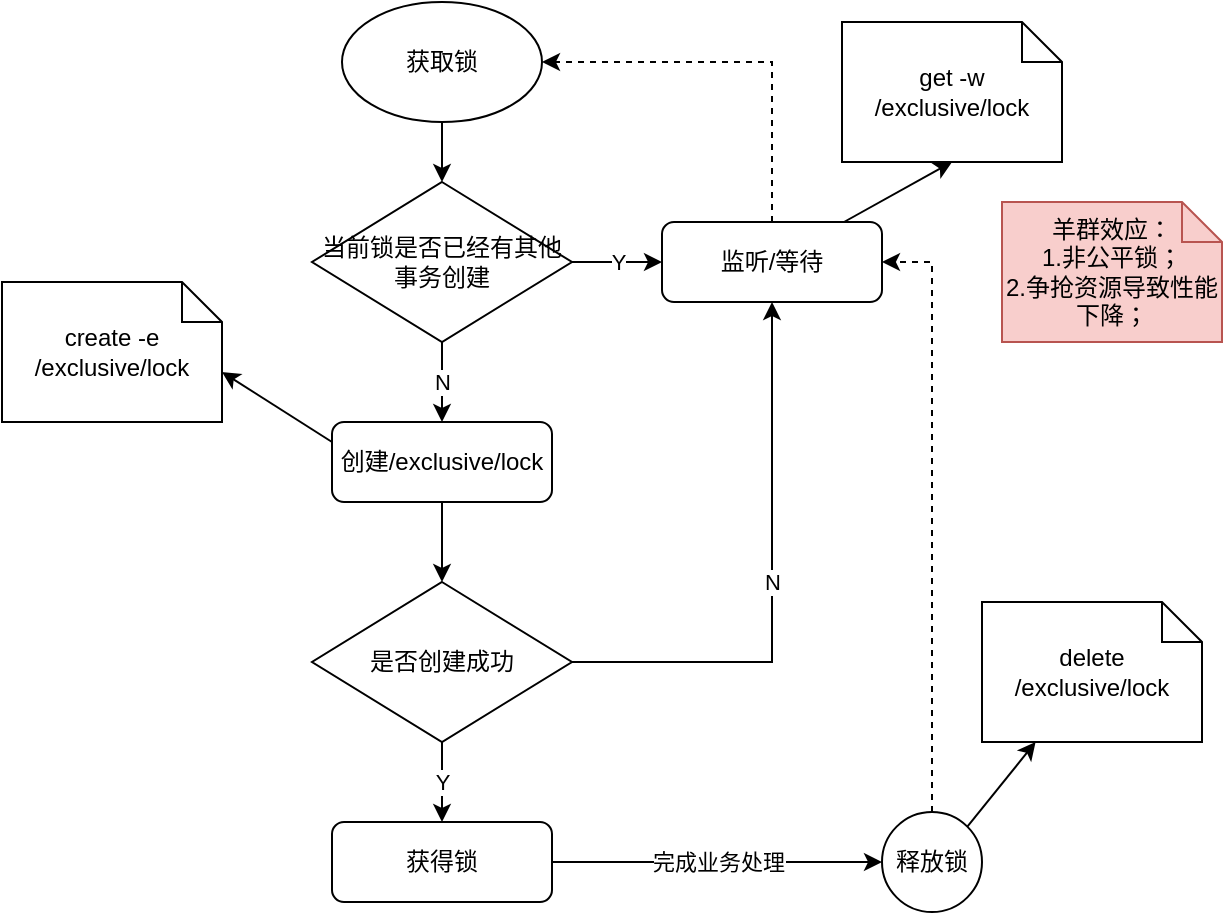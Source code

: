 <mxfile version="20.4.0" type="github" pages="2">
  <diagram id="Qyq_4s0g2PtQ4fndFV1Z" name="非公平锁">
    <mxGraphModel dx="727" dy="824" grid="1" gridSize="10" guides="1" tooltips="1" connect="1" arrows="1" fold="1" page="1" pageScale="1" pageWidth="827" pageHeight="1169" math="0" shadow="0">
      <root>
        <mxCell id="0" />
        <mxCell id="1" parent="0" />
        <mxCell id="3XJC4oZfa2gU9FRdR8ai-20" style="edgeStyle=orthogonalEdgeStyle;rounded=0;orthogonalLoop=1;jettySize=auto;html=1;" parent="1" source="3XJC4oZfa2gU9FRdR8ai-1" target="3XJC4oZfa2gU9FRdR8ai-2" edge="1">
          <mxGeometry relative="1" as="geometry" />
        </mxCell>
        <mxCell id="3XJC4oZfa2gU9FRdR8ai-1" value="获取锁" style="ellipse;whiteSpace=wrap;html=1;" parent="1" vertex="1">
          <mxGeometry x="380" y="560" width="100" height="60" as="geometry" />
        </mxCell>
        <mxCell id="3XJC4oZfa2gU9FRdR8ai-6" value="N" style="edgeStyle=orthogonalEdgeStyle;rounded=0;orthogonalLoop=1;jettySize=auto;html=1;" parent="1" source="3XJC4oZfa2gU9FRdR8ai-2" target="3XJC4oZfa2gU9FRdR8ai-3" edge="1">
          <mxGeometry relative="1" as="geometry" />
        </mxCell>
        <mxCell id="3XJC4oZfa2gU9FRdR8ai-14" value="Y" style="edgeStyle=orthogonalEdgeStyle;rounded=0;orthogonalLoop=1;jettySize=auto;html=1;" parent="1" source="3XJC4oZfa2gU9FRdR8ai-2" target="3XJC4oZfa2gU9FRdR8ai-13" edge="1">
          <mxGeometry relative="1" as="geometry" />
        </mxCell>
        <mxCell id="3XJC4oZfa2gU9FRdR8ai-2" value="当前锁是否已经有其他事务创建" style="rhombus;whiteSpace=wrap;html=1;" parent="1" vertex="1">
          <mxGeometry x="365" y="650" width="130" height="80" as="geometry" />
        </mxCell>
        <mxCell id="3XJC4oZfa2gU9FRdR8ai-8" style="edgeStyle=orthogonalEdgeStyle;rounded=0;orthogonalLoop=1;jettySize=auto;html=1;" parent="1" source="3XJC4oZfa2gU9FRdR8ai-3" target="3XJC4oZfa2gU9FRdR8ai-7" edge="1">
          <mxGeometry relative="1" as="geometry" />
        </mxCell>
        <mxCell id="3XJC4oZfa2gU9FRdR8ai-26" style="edgeStyle=none;rounded=0;orthogonalLoop=1;jettySize=auto;html=1;exitX=0;exitY=0.25;exitDx=0;exitDy=0;entryX=0;entryY=0;entryDx=110;entryDy=45;entryPerimeter=0;" parent="1" source="3XJC4oZfa2gU9FRdR8ai-3" target="3XJC4oZfa2gU9FRdR8ai-21" edge="1">
          <mxGeometry relative="1" as="geometry" />
        </mxCell>
        <mxCell id="3XJC4oZfa2gU9FRdR8ai-3" value="创建/exclusive/lock" style="rounded=1;whiteSpace=wrap;html=1;" parent="1" vertex="1">
          <mxGeometry x="375" y="770" width="110" height="40" as="geometry" />
        </mxCell>
        <mxCell id="3XJC4oZfa2gU9FRdR8ai-10" value="Y" style="edgeStyle=orthogonalEdgeStyle;rounded=0;orthogonalLoop=1;jettySize=auto;html=1;" parent="1" source="3XJC4oZfa2gU9FRdR8ai-7" target="3XJC4oZfa2gU9FRdR8ai-12" edge="1">
          <mxGeometry relative="1" as="geometry">
            <mxPoint x="430" y="960" as="targetPoint" />
          </mxGeometry>
        </mxCell>
        <mxCell id="3XJC4oZfa2gU9FRdR8ai-15" value="N" style="edgeStyle=orthogonalEdgeStyle;rounded=0;orthogonalLoop=1;jettySize=auto;html=1;" parent="1" source="3XJC4oZfa2gU9FRdR8ai-7" target="3XJC4oZfa2gU9FRdR8ai-13" edge="1">
          <mxGeometry relative="1" as="geometry" />
        </mxCell>
        <mxCell id="3XJC4oZfa2gU9FRdR8ai-7" value="是否创建成功" style="rhombus;whiteSpace=wrap;html=1;" parent="1" vertex="1">
          <mxGeometry x="365" y="850" width="130" height="80" as="geometry" />
        </mxCell>
        <mxCell id="3XJC4oZfa2gU9FRdR8ai-17" value="完成业务处理" style="edgeStyle=orthogonalEdgeStyle;rounded=0;orthogonalLoop=1;jettySize=auto;html=1;entryX=0;entryY=0.5;entryDx=0;entryDy=0;" parent="1" source="3XJC4oZfa2gU9FRdR8ai-12" target="3XJC4oZfa2gU9FRdR8ai-16" edge="1">
          <mxGeometry relative="1" as="geometry" />
        </mxCell>
        <mxCell id="3XJC4oZfa2gU9FRdR8ai-12" value="获得锁" style="rounded=1;whiteSpace=wrap;html=1;" parent="1" vertex="1">
          <mxGeometry x="375" y="970" width="110" height="40" as="geometry" />
        </mxCell>
        <mxCell id="3XJC4oZfa2gU9FRdR8ai-19" style="edgeStyle=orthogonalEdgeStyle;rounded=0;orthogonalLoop=1;jettySize=auto;html=1;entryX=1;entryY=0.5;entryDx=0;entryDy=0;exitX=0.5;exitY=0;exitDx=0;exitDy=0;dashed=1;" parent="1" source="3XJC4oZfa2gU9FRdR8ai-13" target="3XJC4oZfa2gU9FRdR8ai-1" edge="1">
          <mxGeometry relative="1" as="geometry" />
        </mxCell>
        <mxCell id="3XJC4oZfa2gU9FRdR8ai-25" style="edgeStyle=none;rounded=0;orthogonalLoop=1;jettySize=auto;html=1;entryX=0.5;entryY=1;entryDx=0;entryDy=0;entryPerimeter=0;" parent="1" source="3XJC4oZfa2gU9FRdR8ai-13" target="3XJC4oZfa2gU9FRdR8ai-22" edge="1">
          <mxGeometry relative="1" as="geometry" />
        </mxCell>
        <mxCell id="3XJC4oZfa2gU9FRdR8ai-13" value="监听/等待" style="rounded=1;whiteSpace=wrap;html=1;" parent="1" vertex="1">
          <mxGeometry x="540" y="670" width="110" height="40" as="geometry" />
        </mxCell>
        <mxCell id="3XJC4oZfa2gU9FRdR8ai-18" style="edgeStyle=orthogonalEdgeStyle;rounded=0;orthogonalLoop=1;jettySize=auto;html=1;entryX=1;entryY=0.5;entryDx=0;entryDy=0;dashed=1;" parent="1" source="3XJC4oZfa2gU9FRdR8ai-16" target="3XJC4oZfa2gU9FRdR8ai-13" edge="1">
          <mxGeometry relative="1" as="geometry" />
        </mxCell>
        <mxCell id="3XJC4oZfa2gU9FRdR8ai-24" style="rounded=0;orthogonalLoop=1;jettySize=auto;html=1;exitX=1;exitY=0;exitDx=0;exitDy=0;" parent="1" source="3XJC4oZfa2gU9FRdR8ai-16" target="3XJC4oZfa2gU9FRdR8ai-23" edge="1">
          <mxGeometry relative="1" as="geometry" />
        </mxCell>
        <mxCell id="3XJC4oZfa2gU9FRdR8ai-16" value="释放锁" style="ellipse;whiteSpace=wrap;html=1;aspect=fixed;" parent="1" vertex="1">
          <mxGeometry x="650" y="965" width="50" height="50" as="geometry" />
        </mxCell>
        <mxCell id="3XJC4oZfa2gU9FRdR8ai-21" value="create -e /exclusive/lock" style="shape=note;size=20;whiteSpace=wrap;html=1;" parent="1" vertex="1">
          <mxGeometry x="210" y="700" width="110" height="70" as="geometry" />
        </mxCell>
        <mxCell id="3XJC4oZfa2gU9FRdR8ai-22" value="get -w /exclusive/lock" style="shape=note;size=20;whiteSpace=wrap;html=1;" parent="1" vertex="1">
          <mxGeometry x="630" y="570" width="110" height="70" as="geometry" />
        </mxCell>
        <mxCell id="3XJC4oZfa2gU9FRdR8ai-23" value="delete /exclusive/lock" style="shape=note;size=20;whiteSpace=wrap;html=1;" parent="1" vertex="1">
          <mxGeometry x="700" y="860" width="110" height="70" as="geometry" />
        </mxCell>
        <mxCell id="lXI0Q2IoOoNB9pH27qWB-1" value="羊群效应：&lt;br&gt;1.非公平锁；&lt;br&gt;2.争抢资源导致性能下降；" style="shape=note;size=20;whiteSpace=wrap;html=1;fillColor=#f8cecc;strokeColor=#b85450;" vertex="1" parent="1">
          <mxGeometry x="710" y="660" width="110" height="70" as="geometry" />
        </mxCell>
      </root>
    </mxGraphModel>
  </diagram>
  <diagram id="pl6WFsFyR3WirSn0dmdD" name="公平锁">
    <mxGraphModel dx="1037" dy="579" grid="1" gridSize="10" guides="1" tooltips="1" connect="1" arrows="1" fold="1" page="1" pageScale="1" pageWidth="827" pageHeight="1169" math="0" shadow="0">
      <root>
        <mxCell id="0" />
        <mxCell id="1" parent="0" />
        <mxCell id="wMErljdvf5oc1VPjAHAO-11" style="edgeStyle=orthogonalEdgeStyle;rounded=0;orthogonalLoop=1;jettySize=auto;html=1;entryX=0;entryY=0.5;entryDx=0;entryDy=0;entryPerimeter=0;" edge="1" parent="1" source="wMErljdvf5oc1VPjAHAO-1" target="wMErljdvf5oc1VPjAHAO-8">
          <mxGeometry relative="1" as="geometry" />
        </mxCell>
        <mxCell id="wMErljdvf5oc1VPjAHAO-18" style="rounded=0;orthogonalLoop=1;jettySize=auto;html=1;" edge="1" parent="1" source="wMErljdvf5oc1VPjAHAO-1" target="wMErljdvf5oc1VPjAHAO-17">
          <mxGeometry relative="1" as="geometry" />
        </mxCell>
        <mxCell id="wMErljdvf5oc1VPjAHAO-1" value="/lock" style="rounded=0;whiteSpace=wrap;html=1;" vertex="1" parent="1">
          <mxGeometry x="140" y="180" width="100" height="30" as="geometry" />
        </mxCell>
        <mxCell id="wMErljdvf5oc1VPjAHAO-2" value="/x-00000000" style="rounded=0;whiteSpace=wrap;html=1;" vertex="1" parent="1">
          <mxGeometry x="260" y="250" width="120" height="30" as="geometry" />
        </mxCell>
        <mxCell id="wMErljdvf5oc1VPjAHAO-16" value="watch" style="edgeStyle=orthogonalEdgeStyle;rounded=0;orthogonalLoop=1;jettySize=auto;html=1;exitX=1;exitY=0.25;exitDx=0;exitDy=0;entryX=1;entryY=0.5;entryDx=0;entryDy=0;" edge="1" parent="1" source="wMErljdvf5oc1VPjAHAO-3" target="wMErljdvf5oc1VPjAHAO-2">
          <mxGeometry relative="1" as="geometry" />
        </mxCell>
        <mxCell id="wMErljdvf5oc1VPjAHAO-3" value="/x-0000001" style="rounded=0;whiteSpace=wrap;html=1;" vertex="1" parent="1">
          <mxGeometry x="260" y="300" width="120" height="30" as="geometry" />
        </mxCell>
        <mxCell id="wMErljdvf5oc1VPjAHAO-15" value="watch" style="edgeStyle=orthogonalEdgeStyle;rounded=0;orthogonalLoop=1;jettySize=auto;html=1;exitX=1;exitY=0.25;exitDx=0;exitDy=0;entryX=1;entryY=0.75;entryDx=0;entryDy=0;" edge="1" parent="1" source="wMErljdvf5oc1VPjAHAO-4" target="wMErljdvf5oc1VPjAHAO-3">
          <mxGeometry relative="1" as="geometry">
            <Array as="points">
              <mxPoint x="400" y="358" />
              <mxPoint x="400" y="323" />
            </Array>
          </mxGeometry>
        </mxCell>
        <mxCell id="wMErljdvf5oc1VPjAHAO-4" value="/x-00000002" style="rounded=0;whiteSpace=wrap;html=1;" vertex="1" parent="1">
          <mxGeometry x="260" y="350" width="120" height="30" as="geometry" />
        </mxCell>
        <mxCell id="wMErljdvf5oc1VPjAHAO-13" value="watch" style="edgeStyle=orthogonalEdgeStyle;rounded=0;orthogonalLoop=1;jettySize=auto;html=1;entryX=1;entryY=0.75;entryDx=0;entryDy=0;exitX=1;exitY=0.25;exitDx=0;exitDy=0;" edge="1" parent="1" source="wMErljdvf5oc1VPjAHAO-5" target="wMErljdvf5oc1VPjAHAO-4">
          <mxGeometry relative="1" as="geometry">
            <Array as="points">
              <mxPoint x="400" y="408" />
              <mxPoint x="400" y="373" />
            </Array>
          </mxGeometry>
        </mxCell>
        <mxCell id="wMErljdvf5oc1VPjAHAO-5" value="/x-00000003" style="rounded=0;whiteSpace=wrap;html=1;" vertex="1" parent="1">
          <mxGeometry x="260" y="400" width="120" height="30" as="geometry" />
        </mxCell>
        <mxCell id="wMErljdvf5oc1VPjAHAO-8" value="" style="strokeWidth=1;html=1;shape=mxgraph.flowchart.annotation_1;align=left;pointerEvents=1;" vertex="1" parent="1">
          <mxGeometry x="240" y="270" width="10" height="150" as="geometry" />
        </mxCell>
        <mxCell id="wMErljdvf5oc1VPjAHAO-17" value="/module_business_id" style="shape=note;size=13;whiteSpace=wrap;html=1;" vertex="1" parent="1">
          <mxGeometry x="270" y="110" width="120" height="40" as="geometry" />
        </mxCell>
        <mxCell id="wMErljdvf5oc1VPjAHAO-19" value="1.请求进来，直接在/lock节点下创建一个临时顺序节点&lt;br&gt;2.判断自己是不是lock节点下，最小的节点&lt;br&gt;a.最小的，获取锁&lt;br&gt;b.不是最小 -&amp;gt; 对前面的节点进行监听（watch）&lt;br&gt;3.获得锁的请求，处理完释放锁，即delete节点，后继第一个节点收到通知，重复第2步判断" style="shape=note;size=20;whiteSpace=wrap;html=1;strokeWidth=1;fillColor=#ffe6cc;strokeColor=#d79b00;" vertex="1" parent="1">
          <mxGeometry x="440" y="315" width="330" height="100" as="geometry" />
        </mxCell>
      </root>
    </mxGraphModel>
  </diagram>
</mxfile>
